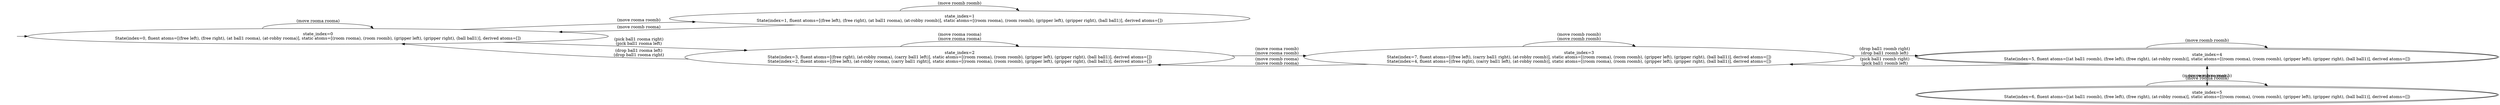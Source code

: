 digraph {
rankdir="LR"
s0[label="state_index=0
State(index=0, fluent atoms=[(free left), (free right), (at ball1 rooma), (at-robby rooma)], static atoms=[(room rooma), (room roomb), (gripper left), (gripper right), (ball ball1)], derived atoms=[])
"]
s1[label="state_index=1
State(index=1, fluent atoms=[(free left), (free right), (at ball1 rooma), (at-robby roomb)], static atoms=[(room rooma), (room roomb), (gripper left), (gripper right), (ball ball1)], derived atoms=[])
"]
s2[label="state_index=2
State(index=3, fluent atoms=[(free right), (at-robby rooma), (carry ball1 left)], static atoms=[(room rooma), (room roomb), (gripper left), (gripper right), (ball ball1)], derived atoms=[])
State(index=2, fluent atoms=[(free left), (at-robby rooma), (carry ball1 right)], static atoms=[(room rooma), (room roomb), (gripper left), (gripper right), (ball ball1)], derived atoms=[])
"]
s3[label="state_index=3
State(index=7, fluent atoms=[(free left), (carry ball1 right), (at-robby roomb)], static atoms=[(room rooma), (room roomb), (gripper left), (gripper right), (ball ball1)], derived atoms=[])
State(index=4, fluent atoms=[(free right), (carry ball1 left), (at-robby roomb)], static atoms=[(room rooma), (room roomb), (gripper left), (gripper right), (ball ball1)], derived atoms=[])
"]
s4[peripheries=2,label="state_index=4
State(index=5, fluent atoms=[(at ball1 roomb), (free left), (free right), (at-robby roomb)], static atoms=[(room rooma), (room roomb), (gripper left), (gripper right), (ball ball1)], derived atoms=[])
"]
s5[peripheries=2,label="state_index=5
State(index=6, fluent atoms=[(at ball1 roomb), (free left), (free right), (at-robby rooma)], static atoms=[(room rooma), (room roomb), (gripper left), (gripper right), (ball ball1)], derived atoms=[])
"]
Dangling [ label = "", style = invis ]
{ rank = same; Dangling }
Dangling -> s0
{ rank = same; s1}
{ rank = same; s0}
{ rank = same; s2}
{ rank = same; s3}
{ rank = same; s4,s5}
s0->s0 [label="(move rooma rooma)
"]
s0->s1 [label="(move rooma roomb)
"]
s0->s2 [label="(pick ball1 rooma right)
(pick ball1 rooma left)
"]
s1->s0 [label="(move roomb rooma)
"]
s1->s1 [label="(move roomb roomb)
"]
s2->s0 [label="(drop ball1 rooma left)
(drop ball1 rooma right)
"]
s2->s2 [label="(move rooma rooma)
(move rooma rooma)
"]
s2->s3 [label="(move rooma roomb)
(move rooma roomb)
"]
s3->s2 [label="(move roomb rooma)
(move roomb rooma)
"]
s3->s3 [label="(move roomb roomb)
(move roomb roomb)
"]
s3->s4 [label="(drop ball1 roomb right)
(drop ball1 roomb left)
"]
s4->s3 [label="(pick ball1 roomb right)
(pick ball1 roomb left)
"]
s4->s4 [label="(move roomb roomb)
"]
s4->s5 [label="(move roomb rooma)
"]
s5->s4 [label="(move rooma roomb)
"]
s5->s5 [label="(move rooma rooma)
"]
}
